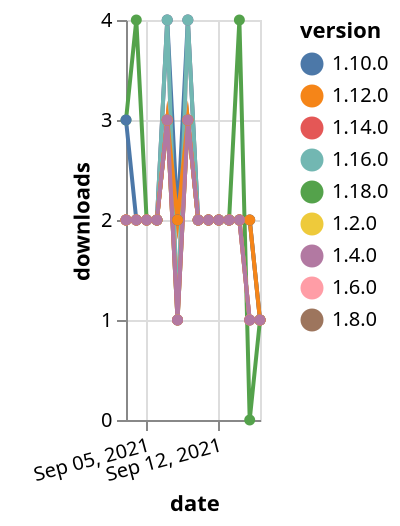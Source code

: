{"$schema": "https://vega.github.io/schema/vega-lite/v5.json", "description": "A simple bar chart with embedded data.", "data": {"values": [{"date": "2021-09-03", "total": 2617, "delta": 2, "version": "1.6.0"}, {"date": "2021-09-04", "total": 2619, "delta": 2, "version": "1.6.0"}, {"date": "2021-09-05", "total": 2621, "delta": 2, "version": "1.6.0"}, {"date": "2021-09-06", "total": 2623, "delta": 2, "version": "1.6.0"}, {"date": "2021-09-07", "total": 2627, "delta": 4, "version": "1.6.0"}, {"date": "2021-09-08", "total": 2628, "delta": 1, "version": "1.6.0"}, {"date": "2021-09-09", "total": 2632, "delta": 4, "version": "1.6.0"}, {"date": "2021-09-10", "total": 2634, "delta": 2, "version": "1.6.0"}, {"date": "2021-09-11", "total": 2636, "delta": 2, "version": "1.6.0"}, {"date": "2021-09-12", "total": 2638, "delta": 2, "version": "1.6.0"}, {"date": "2021-09-13", "total": 2640, "delta": 2, "version": "1.6.0"}, {"date": "2021-09-14", "total": 2642, "delta": 2, "version": "1.6.0"}, {"date": "2021-09-15", "total": 2643, "delta": 1, "version": "1.6.0"}, {"date": "2021-09-16", "total": 2644, "delta": 1, "version": "1.6.0"}, {"date": "2021-09-03", "total": 247, "delta": 3, "version": "1.18.0"}, {"date": "2021-09-04", "total": 251, "delta": 4, "version": "1.18.0"}, {"date": "2021-09-05", "total": 253, "delta": 2, "version": "1.18.0"}, {"date": "2021-09-06", "total": 255, "delta": 2, "version": "1.18.0"}, {"date": "2021-09-07", "total": 258, "delta": 3, "version": "1.18.0"}, {"date": "2021-09-08", "total": 259, "delta": 1, "version": "1.18.0"}, {"date": "2021-09-09", "total": 262, "delta": 3, "version": "1.18.0"}, {"date": "2021-09-10", "total": 264, "delta": 2, "version": "1.18.0"}, {"date": "2021-09-11", "total": 266, "delta": 2, "version": "1.18.0"}, {"date": "2021-09-12", "total": 268, "delta": 2, "version": "1.18.0"}, {"date": "2021-09-13", "total": 270, "delta": 2, "version": "1.18.0"}, {"date": "2021-09-14", "total": 274, "delta": 4, "version": "1.18.0"}, {"date": "2021-09-15", "total": 274, "delta": 0, "version": "1.18.0"}, {"date": "2021-09-16", "total": 275, "delta": 1, "version": "1.18.0"}, {"date": "2021-09-03", "total": 2115, "delta": 2, "version": "1.8.0"}, {"date": "2021-09-04", "total": 2117, "delta": 2, "version": "1.8.0"}, {"date": "2021-09-05", "total": 2119, "delta": 2, "version": "1.8.0"}, {"date": "2021-09-06", "total": 2121, "delta": 2, "version": "1.8.0"}, {"date": "2021-09-07", "total": 2124, "delta": 3, "version": "1.8.0"}, {"date": "2021-09-08", "total": 2126, "delta": 2, "version": "1.8.0"}, {"date": "2021-09-09", "total": 2129, "delta": 3, "version": "1.8.0"}, {"date": "2021-09-10", "total": 2131, "delta": 2, "version": "1.8.0"}, {"date": "2021-09-11", "total": 2133, "delta": 2, "version": "1.8.0"}, {"date": "2021-09-12", "total": 2135, "delta": 2, "version": "1.8.0"}, {"date": "2021-09-13", "total": 2137, "delta": 2, "version": "1.8.0"}, {"date": "2021-09-14", "total": 2139, "delta": 2, "version": "1.8.0"}, {"date": "2021-09-15", "total": 2141, "delta": 2, "version": "1.8.0"}, {"date": "2021-09-16", "total": 2142, "delta": 1, "version": "1.8.0"}, {"date": "2021-09-03", "total": 2089, "delta": 3, "version": "1.10.0"}, {"date": "2021-09-04", "total": 2091, "delta": 2, "version": "1.10.0"}, {"date": "2021-09-05", "total": 2093, "delta": 2, "version": "1.10.0"}, {"date": "2021-09-06", "total": 2095, "delta": 2, "version": "1.10.0"}, {"date": "2021-09-07", "total": 2099, "delta": 4, "version": "1.10.0"}, {"date": "2021-09-08", "total": 2101, "delta": 2, "version": "1.10.0"}, {"date": "2021-09-09", "total": 2105, "delta": 4, "version": "1.10.0"}, {"date": "2021-09-10", "total": 2107, "delta": 2, "version": "1.10.0"}, {"date": "2021-09-11", "total": 2109, "delta": 2, "version": "1.10.0"}, {"date": "2021-09-12", "total": 2111, "delta": 2, "version": "1.10.0"}, {"date": "2021-09-13", "total": 2113, "delta": 2, "version": "1.10.0"}, {"date": "2021-09-14", "total": 2115, "delta": 2, "version": "1.10.0"}, {"date": "2021-09-15", "total": 2117, "delta": 2, "version": "1.10.0"}, {"date": "2021-09-16", "total": 2118, "delta": 1, "version": "1.10.0"}, {"date": "2021-09-03", "total": 760, "delta": 2, "version": "1.16.0"}, {"date": "2021-09-04", "total": 762, "delta": 2, "version": "1.16.0"}, {"date": "2021-09-05", "total": 764, "delta": 2, "version": "1.16.0"}, {"date": "2021-09-06", "total": 766, "delta": 2, "version": "1.16.0"}, {"date": "2021-09-07", "total": 770, "delta": 4, "version": "1.16.0"}, {"date": "2021-09-08", "total": 771, "delta": 1, "version": "1.16.0"}, {"date": "2021-09-09", "total": 775, "delta": 4, "version": "1.16.0"}, {"date": "2021-09-10", "total": 777, "delta": 2, "version": "1.16.0"}, {"date": "2021-09-11", "total": 779, "delta": 2, "version": "1.16.0"}, {"date": "2021-09-12", "total": 781, "delta": 2, "version": "1.16.0"}, {"date": "2021-09-13", "total": 783, "delta": 2, "version": "1.16.0"}, {"date": "2021-09-14", "total": 785, "delta": 2, "version": "1.16.0"}, {"date": "2021-09-15", "total": 786, "delta": 1, "version": "1.16.0"}, {"date": "2021-09-16", "total": 787, "delta": 1, "version": "1.16.0"}, {"date": "2021-09-03", "total": 3620, "delta": 2, "version": "1.2.0"}, {"date": "2021-09-04", "total": 3622, "delta": 2, "version": "1.2.0"}, {"date": "2021-09-05", "total": 3624, "delta": 2, "version": "1.2.0"}, {"date": "2021-09-06", "total": 3626, "delta": 2, "version": "1.2.0"}, {"date": "2021-09-07", "total": 3629, "delta": 3, "version": "1.2.0"}, {"date": "2021-09-08", "total": 3630, "delta": 1, "version": "1.2.0"}, {"date": "2021-09-09", "total": 3633, "delta": 3, "version": "1.2.0"}, {"date": "2021-09-10", "total": 3635, "delta": 2, "version": "1.2.0"}, {"date": "2021-09-11", "total": 3637, "delta": 2, "version": "1.2.0"}, {"date": "2021-09-12", "total": 3639, "delta": 2, "version": "1.2.0"}, {"date": "2021-09-13", "total": 3641, "delta": 2, "version": "1.2.0"}, {"date": "2021-09-14", "total": 3643, "delta": 2, "version": "1.2.0"}, {"date": "2021-09-15", "total": 3644, "delta": 1, "version": "1.2.0"}, {"date": "2021-09-16", "total": 3645, "delta": 1, "version": "1.2.0"}, {"date": "2021-09-03", "total": 1029, "delta": 2, "version": "1.14.0"}, {"date": "2021-09-04", "total": 1031, "delta": 2, "version": "1.14.0"}, {"date": "2021-09-05", "total": 1033, "delta": 2, "version": "1.14.0"}, {"date": "2021-09-06", "total": 1035, "delta": 2, "version": "1.14.0"}, {"date": "2021-09-07", "total": 1038, "delta": 3, "version": "1.14.0"}, {"date": "2021-09-08", "total": 1039, "delta": 1, "version": "1.14.0"}, {"date": "2021-09-09", "total": 1042, "delta": 3, "version": "1.14.0"}, {"date": "2021-09-10", "total": 1044, "delta": 2, "version": "1.14.0"}, {"date": "2021-09-11", "total": 1046, "delta": 2, "version": "1.14.0"}, {"date": "2021-09-12", "total": 1048, "delta": 2, "version": "1.14.0"}, {"date": "2021-09-13", "total": 1050, "delta": 2, "version": "1.14.0"}, {"date": "2021-09-14", "total": 1052, "delta": 2, "version": "1.14.0"}, {"date": "2021-09-15", "total": 1053, "delta": 1, "version": "1.14.0"}, {"date": "2021-09-16", "total": 1054, "delta": 1, "version": "1.14.0"}, {"date": "2021-09-03", "total": 1539, "delta": 2, "version": "1.12.0"}, {"date": "2021-09-04", "total": 1541, "delta": 2, "version": "1.12.0"}, {"date": "2021-09-05", "total": 1543, "delta": 2, "version": "1.12.0"}, {"date": "2021-09-06", "total": 1545, "delta": 2, "version": "1.12.0"}, {"date": "2021-09-07", "total": 1548, "delta": 3, "version": "1.12.0"}, {"date": "2021-09-08", "total": 1550, "delta": 2, "version": "1.12.0"}, {"date": "2021-09-09", "total": 1553, "delta": 3, "version": "1.12.0"}, {"date": "2021-09-10", "total": 1555, "delta": 2, "version": "1.12.0"}, {"date": "2021-09-11", "total": 1557, "delta": 2, "version": "1.12.0"}, {"date": "2021-09-12", "total": 1559, "delta": 2, "version": "1.12.0"}, {"date": "2021-09-13", "total": 1561, "delta": 2, "version": "1.12.0"}, {"date": "2021-09-14", "total": 1563, "delta": 2, "version": "1.12.0"}, {"date": "2021-09-15", "total": 1565, "delta": 2, "version": "1.12.0"}, {"date": "2021-09-16", "total": 1566, "delta": 1, "version": "1.12.0"}, {"date": "2021-09-03", "total": 2657, "delta": 2, "version": "1.4.0"}, {"date": "2021-09-04", "total": 2659, "delta": 2, "version": "1.4.0"}, {"date": "2021-09-05", "total": 2661, "delta": 2, "version": "1.4.0"}, {"date": "2021-09-06", "total": 2663, "delta": 2, "version": "1.4.0"}, {"date": "2021-09-07", "total": 2666, "delta": 3, "version": "1.4.0"}, {"date": "2021-09-08", "total": 2667, "delta": 1, "version": "1.4.0"}, {"date": "2021-09-09", "total": 2670, "delta": 3, "version": "1.4.0"}, {"date": "2021-09-10", "total": 2672, "delta": 2, "version": "1.4.0"}, {"date": "2021-09-11", "total": 2674, "delta": 2, "version": "1.4.0"}, {"date": "2021-09-12", "total": 2676, "delta": 2, "version": "1.4.0"}, {"date": "2021-09-13", "total": 2678, "delta": 2, "version": "1.4.0"}, {"date": "2021-09-14", "total": 2680, "delta": 2, "version": "1.4.0"}, {"date": "2021-09-15", "total": 2681, "delta": 1, "version": "1.4.0"}, {"date": "2021-09-16", "total": 2682, "delta": 1, "version": "1.4.0"}]}, "width": "container", "mark": {"type": "line", "point": {"filled": true}}, "encoding": {"x": {"field": "date", "type": "temporal", "timeUnit": "yearmonthdate", "title": "date", "axis": {"labelAngle": -15}}, "y": {"field": "delta", "type": "quantitative", "title": "downloads"}, "color": {"field": "version", "type": "nominal"}, "tooltip": {"field": "delta"}}}